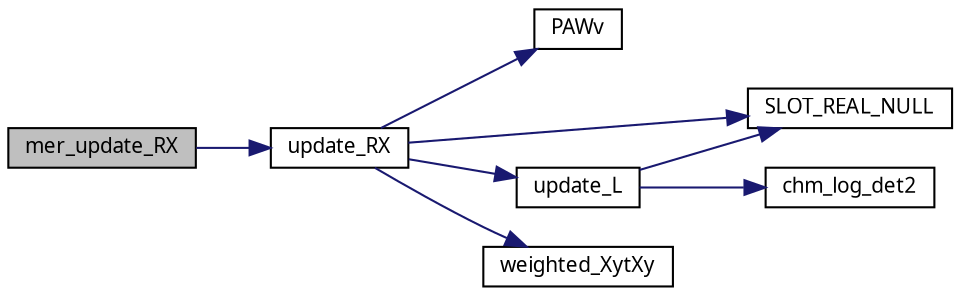 digraph G
{
  edge [fontname="FreeSans.ttf",fontsize=10,labelfontname="FreeSans.ttf",labelfontsize=10];
  node [fontname="FreeSans.ttf",fontsize=10,shape=record];
  rankdir=LR;
  Node1 [label="mer_update_RX",height=0.2,width=0.4,color="black", fillcolor="grey75", style="filled" fontcolor="black"];
  Node1 -> Node2 [color="midnightblue",fontsize=10,style="solid",fontname="FreeSans.ttf"];
  Node2 [label="update_RX",height=0.2,width=0.4,color="black", fillcolor="white", style="filled",URL="$lmer_8c.html#2c7f7874e2eb3f6c51c53c5873cffec4",tooltip="Update the RCX and RX slots in an mer object."];
  Node2 -> Node3 [color="midnightblue",fontsize=10,style="solid",fontname="FreeSans.ttf"];
  Node3 [label="PAWv",height=0.2,width=0.4,color="black", fillcolor="white", style="filled",URL="$lmer_8c.html#7b201dfc788b795258f08807256846ad",tooltip="Create PAW^{1/2}v in dest."];
  Node2 -> Node4 [color="midnightblue",fontsize=10,style="solid",fontname="FreeSans.ttf"];
  Node4 [label="SLOT_REAL_NULL",height=0.2,width=0.4,color="black", fillcolor="white", style="filled",URL="$lmer_8c.html#ff904c8d92fd93c839da5615d9d18240",tooltip="Extract the slot named nm from the object obj and return a null pointer if the slot..."];
  Node2 -> Node5 [color="midnightblue",fontsize=10,style="solid",fontname="FreeSans.ttf"];
  Node5 [label="update_L",height=0.2,width=0.4,color="black", fillcolor="white", style="filled",URL="$lmer_8c.html#2f257f628f06920b351486d48ab50026",tooltip="Update the A, L, sqrtWt and resid slots."];
  Node5 -> Node6 [color="midnightblue",fontsize=10,style="solid",fontname="FreeSans.ttf"];
  Node6 [label="chm_log_det2",height=0.2,width=0.4,color="black", fillcolor="white", style="filled",URL="$lmer_8c.html#76fcf475a3079f5068e463e2d9d32a51",tooltip="Evaluate the logarithm of the square of the determinant of L (i.e."];
  Node5 -> Node4 [color="midnightblue",fontsize=10,style="solid",fontname="FreeSans.ttf"];
  Node2 -> Node7 [color="midnightblue",fontsize=10,style="solid",fontname="FreeSans.ttf"];
  Node7 [label="weighted_XytXy",height=0.2,width=0.4,color="black", fillcolor="white", style="filled",URL="$lmer_8c.html#c5e67856ab36eb41d71dab9fd71bc059",tooltip="Accumulate the weighted cross-product of [X:y] in rxy."];
}
